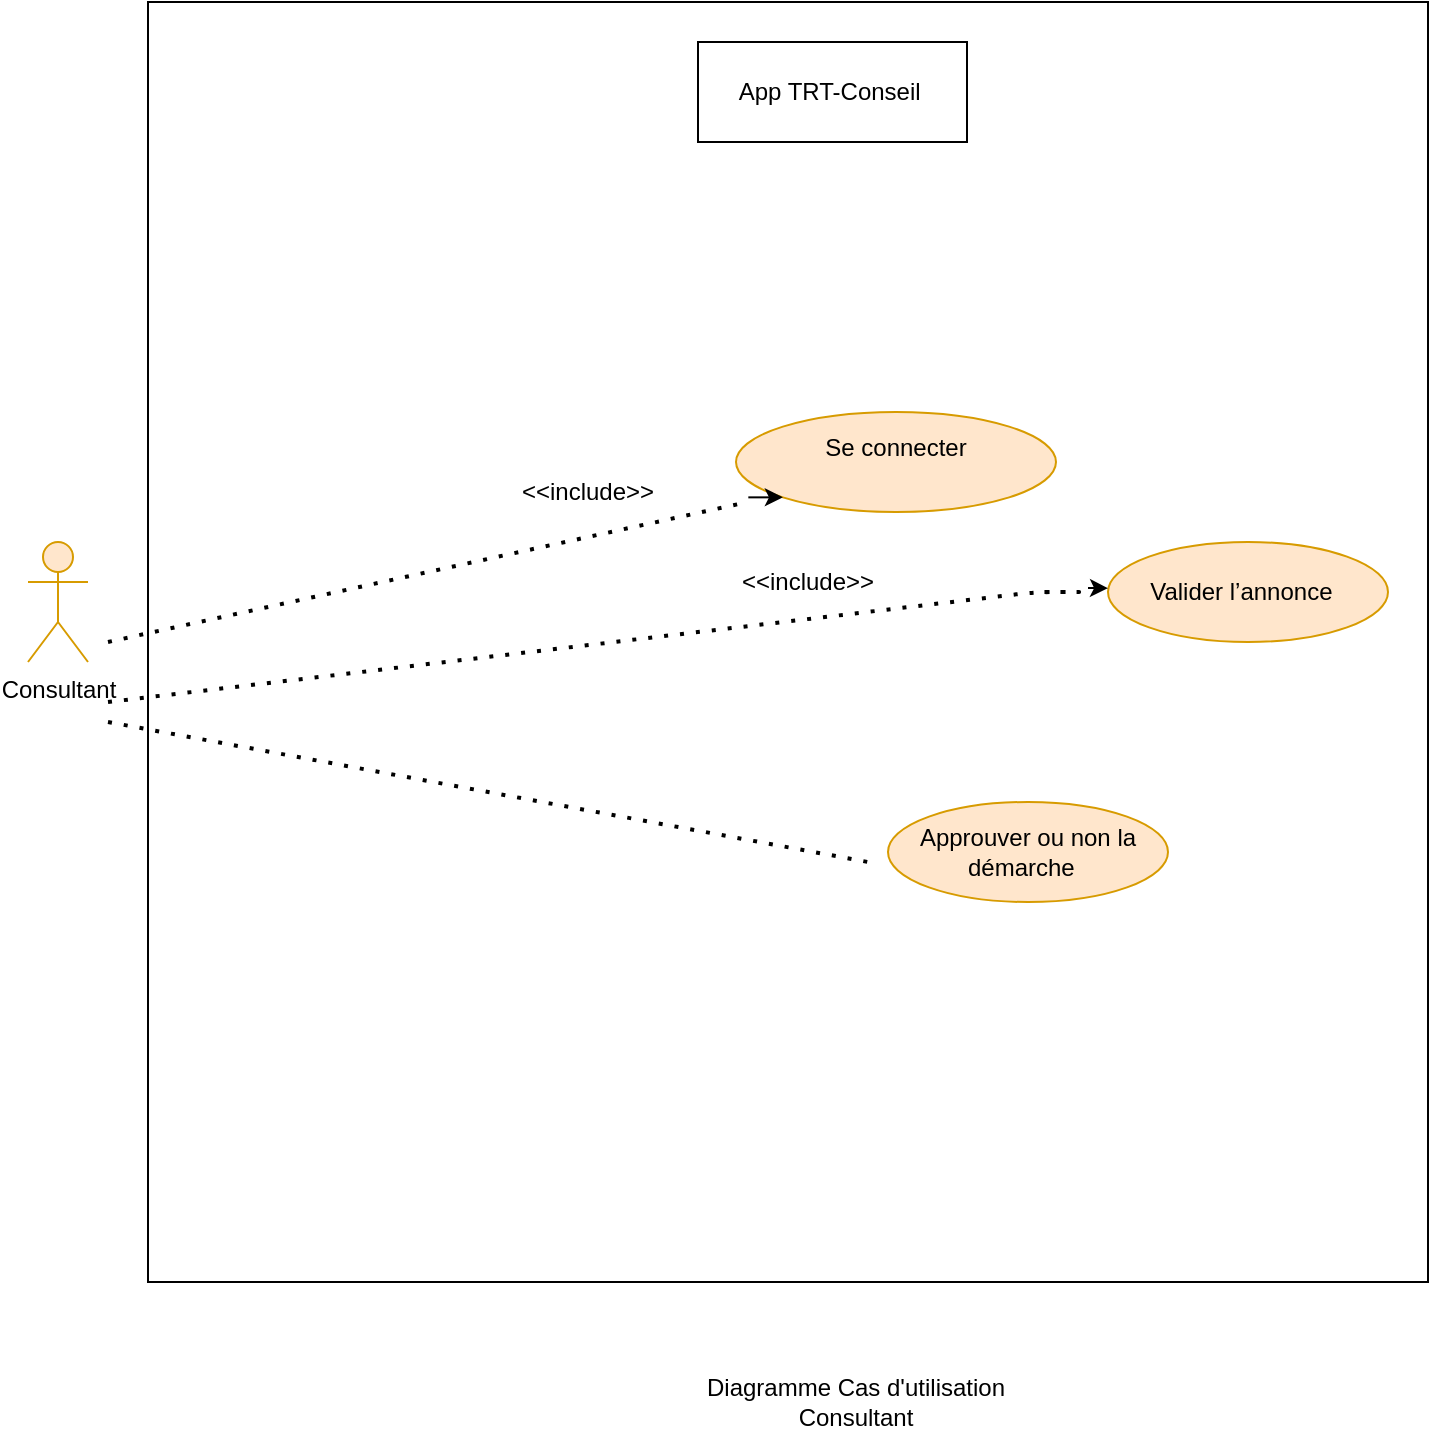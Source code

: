 <mxfile version="13.9.9" type="device"><diagram id="WvCKuBmgCjXnv6DmuRlx" name="Page-1"><mxGraphModel dx="1086" dy="806" grid="1" gridSize="10" guides="1" tooltips="1" connect="1" arrows="1" fold="1" page="1" pageScale="1" pageWidth="827" pageHeight="1169" math="0" shadow="0"><root><mxCell id="0"/><mxCell id="1" parent="0"/><mxCell id="FXmEBaH0TIVcmY7rpXPk-1" value="" style="whiteSpace=wrap;html=1;aspect=fixed;" parent="1" vertex="1"><mxGeometry x="120" y="40" width="640" height="640" as="geometry"/></mxCell><mxCell id="FXmEBaH0TIVcmY7rpXPk-2" value="Consultant" style="shape=umlActor;verticalLabelPosition=bottom;verticalAlign=top;html=1;outlineConnect=0;fillColor=#ffe6cc;strokeColor=#d79b00;" parent="1" vertex="1"><mxGeometry x="60" y="310" width="30" height="60" as="geometry"/></mxCell><mxCell id="FXmEBaH0TIVcmY7rpXPk-6" value="&#10;&#10;&#10;&lt;span class=&quot;fontstyle0&quot;&gt;Se connecter&lt;/span&gt; &#10;&lt;br style=&quot;font-style: normal; font-variant: normal; font-weight: normal; letter-spacing: normal; line-height: normal; text-indent: 0px; text-transform: none; word-spacing: 0px;&quot;&gt;&#10;&#10;&#10;" style="ellipse;whiteSpace=wrap;html=1;fillColor=#ffe6cc;strokeColor=#d79b00;" parent="1" vertex="1"><mxGeometry x="414" y="245" width="160" height="50" as="geometry"/></mxCell><mxCell id="FXmEBaH0TIVcmY7rpXPk-7" value="&lt;span class=&quot;fontstyle0&quot;&gt;Valider l’annonce&lt;/span&gt;&amp;nbsp;&amp;nbsp;" style="ellipse;whiteSpace=wrap;html=1;fillColor=#ffe6cc;strokeColor=#d79b00;" parent="1" vertex="1"><mxGeometry x="600" y="310" width="140" height="50" as="geometry"/></mxCell><mxCell id="FXmEBaH0TIVcmY7rpXPk-18" value="" style="endArrow=none;dashed=1;html=1;dashPattern=1 3;strokeWidth=2;" parent="1" edge="1"><mxGeometry width="50" height="50" relative="1" as="geometry"><mxPoint x="100" y="360" as="sourcePoint"/><mxPoint x="420" y="290" as="targetPoint"/></mxGeometry></mxCell><mxCell id="FXmEBaH0TIVcmY7rpXPk-19" value="" style="endArrow=none;dashed=1;html=1;dashPattern=1 3;strokeWidth=2;" parent="1" edge="1"><mxGeometry width="50" height="50" relative="1" as="geometry"><mxPoint x="100" y="390" as="sourcePoint"/><mxPoint x="564" y="335" as="targetPoint"/><Array as="points"><mxPoint x="564" y="335"/><mxPoint x="590" y="335"/></Array></mxGeometry></mxCell><mxCell id="FXmEBaH0TIVcmY7rpXPk-22" value="&amp;lt;&amp;lt;include&amp;gt;&amp;gt;" style="text;html=1;strokeColor=none;fillColor=none;align=center;verticalAlign=middle;whiteSpace=wrap;rounded=0;" parent="1" vertex="1"><mxGeometry x="320" y="275" width="40" height="20" as="geometry"/></mxCell><mxCell id="FXmEBaH0TIVcmY7rpXPk-24" value="&amp;lt;&amp;lt;include&amp;gt;&amp;gt;" style="text;html=1;strokeColor=none;fillColor=none;align=center;verticalAlign=middle;whiteSpace=wrap;rounded=0;" parent="1" vertex="1"><mxGeometry x="430" y="320" width="40" height="20" as="geometry"/></mxCell><mxCell id="vKZ9Ytvp-0s_fgdHUeCz-3" value="&lt;span class=&quot;fontstyle0&quot;&gt;App TRT-Conseil&lt;/span&gt;&amp;nbsp;" style="rounded=0;whiteSpace=wrap;html=1;" parent="1" vertex="1"><mxGeometry x="395" y="60" width="134.5" height="50" as="geometry"/></mxCell><mxCell id="vKZ9Ytvp-0s_fgdHUeCz-5" value="" style="endArrow=classic;html=1;entryX=0;entryY=1;entryDx=0;entryDy=0;exitX=0.469;exitY=0.387;exitDx=0;exitDy=0;exitPerimeter=0;" parent="1" source="FXmEBaH0TIVcmY7rpXPk-1" target="FXmEBaH0TIVcmY7rpXPk-6" edge="1"><mxGeometry width="50" height="50" relative="1" as="geometry"><mxPoint x="320" y="230" as="sourcePoint"/><mxPoint x="290" y="180" as="targetPoint"/></mxGeometry></mxCell><mxCell id="vKZ9Ytvp-0s_fgdHUeCz-11" value="" style="endArrow=classic;html=1;entryX=0.75;entryY=0.458;entryDx=0;entryDy=0;entryPerimeter=0;" parent="1" target="FXmEBaH0TIVcmY7rpXPk-1" edge="1"><mxGeometry width="50" height="50" relative="1" as="geometry"><mxPoint x="590" y="333" as="sourcePoint"/><mxPoint x="440" y="390" as="targetPoint"/></mxGeometry></mxCell><mxCell id="Fx1u8QONiXe5wNAfJbm--18" value="Diagramme Cas d'utilisation Consultant" style="text;html=1;strokeColor=none;fillColor=none;align=center;verticalAlign=middle;whiteSpace=wrap;rounded=0;" parent="1" vertex="1"><mxGeometry x="374" y="730" width="200" height="20" as="geometry"/></mxCell><mxCell id="IQqdBgW6FZSzamxNRmLv-1" value="&lt;span class=&quot;fontstyle0&quot;&gt;Approuver ou non la démarche&lt;/span&gt;&amp;nbsp;&amp;nbsp;" style="ellipse;whiteSpace=wrap;html=1;fillColor=#ffe6cc;strokeColor=#d79b00;" vertex="1" parent="1"><mxGeometry x="490" y="440" width="140" height="50" as="geometry"/></mxCell><mxCell id="IQqdBgW6FZSzamxNRmLv-2" value="" style="endArrow=none;dashed=1;html=1;dashPattern=1 3;strokeWidth=2;" edge="1" parent="1"><mxGeometry width="50" height="50" relative="1" as="geometry"><mxPoint x="100" y="400" as="sourcePoint"/><mxPoint x="480" y="470" as="targetPoint"/></mxGeometry></mxCell></root></mxGraphModel></diagram></mxfile>